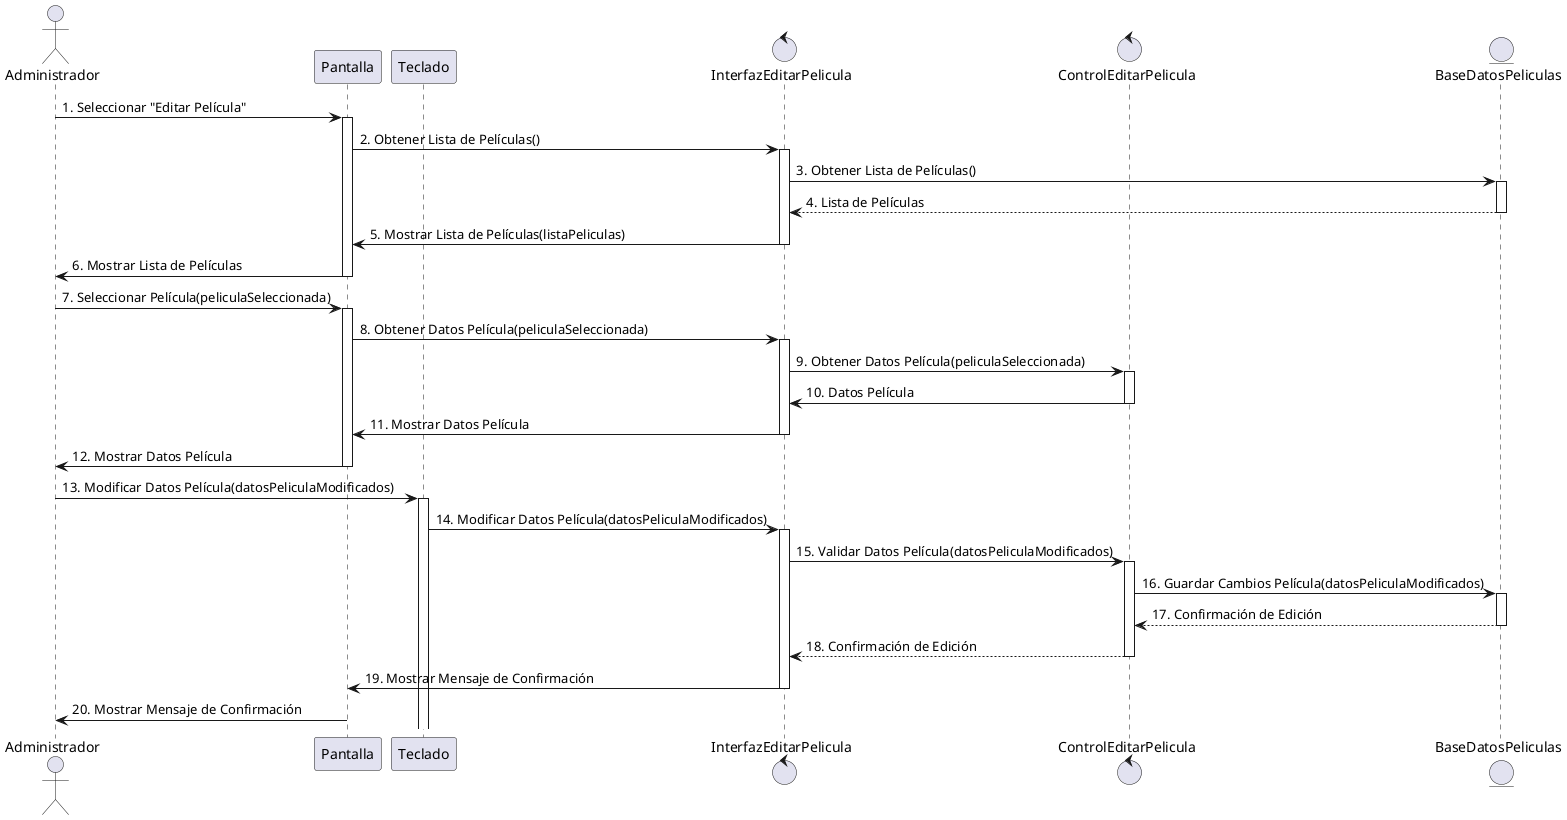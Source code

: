 @startuml "Editar Película"

actor Administrador
participant Pantalla
participant Teclado
control InterfazEditarPelicula
control ControlEditarPelicula
entity BaseDatosPeliculas

Administrador -> Pantalla : 1. Seleccionar "Editar Película"
activate Pantalla

Pantalla -> InterfazEditarPelicula : 2. Obtener Lista de Películas()
activate InterfazEditarPelicula

InterfazEditarPelicula -> BaseDatosPeliculas : 3. Obtener Lista de Películas()
activate BaseDatosPeliculas

BaseDatosPeliculas --> InterfazEditarPelicula : 4. Lista de Películas
deactivate BaseDatosPeliculas

InterfazEditarPelicula -> Pantalla : 5. Mostrar Lista de Películas(listaPeliculas)
deactivate InterfazEditarPelicula

Pantalla -> Administrador : 6. Mostrar Lista de Películas
deactivate Pantalla

Administrador -> Pantalla : 7. Seleccionar Película(peliculaSeleccionada)
activate Pantalla

Pantalla -> InterfazEditarPelicula : 8. Obtener Datos Película(peliculaSeleccionada)
activate InterfazEditarPelicula

InterfazEditarPelicula -> ControlEditarPelicula : 9. Obtener Datos Película(peliculaSeleccionada)
activate ControlEditarPelicula

ControlEditarPelicula -> InterfazEditarPelicula : 10. Datos Película
deactivate ControlEditarPelicula

InterfazEditarPelicula -> Pantalla : 11. Mostrar Datos Película
deactivate InterfazEditarPelicula

Pantalla -> Administrador : 12. Mostrar Datos Película
deactivate Pantalla

Administrador -> Teclado : 13. Modificar Datos Película(datosPeliculaModificados)
activate Teclado

Teclado -> InterfazEditarPelicula : 14. Modificar Datos Película(datosPeliculaModificados)
activate InterfazEditarPelicula

InterfazEditarPelicula -> ControlEditarPelicula : 15. Validar Datos Película(datosPeliculaModificados)
activate ControlEditarPelicula

ControlEditarPelicula -> BaseDatosPeliculas : 16. Guardar Cambios Película(datosPeliculaModificados)
activate BaseDatosPeliculas

BaseDatosPeliculas --> ControlEditarPelicula : 17. Confirmación de Edición
deactivate BaseDatosPeliculas

ControlEditarPelicula --> InterfazEditarPelicula : 18. Confirmación de Edición
deactivate ControlEditarPelicula

InterfazEditarPelicula -> Pantalla : 19. Mostrar Mensaje de Confirmación
deactivate InterfazEditarPelicula

Pantalla -> Administrador : 20. Mostrar Mensaje de Confirmación
deactivate Pantalla

@enduml
